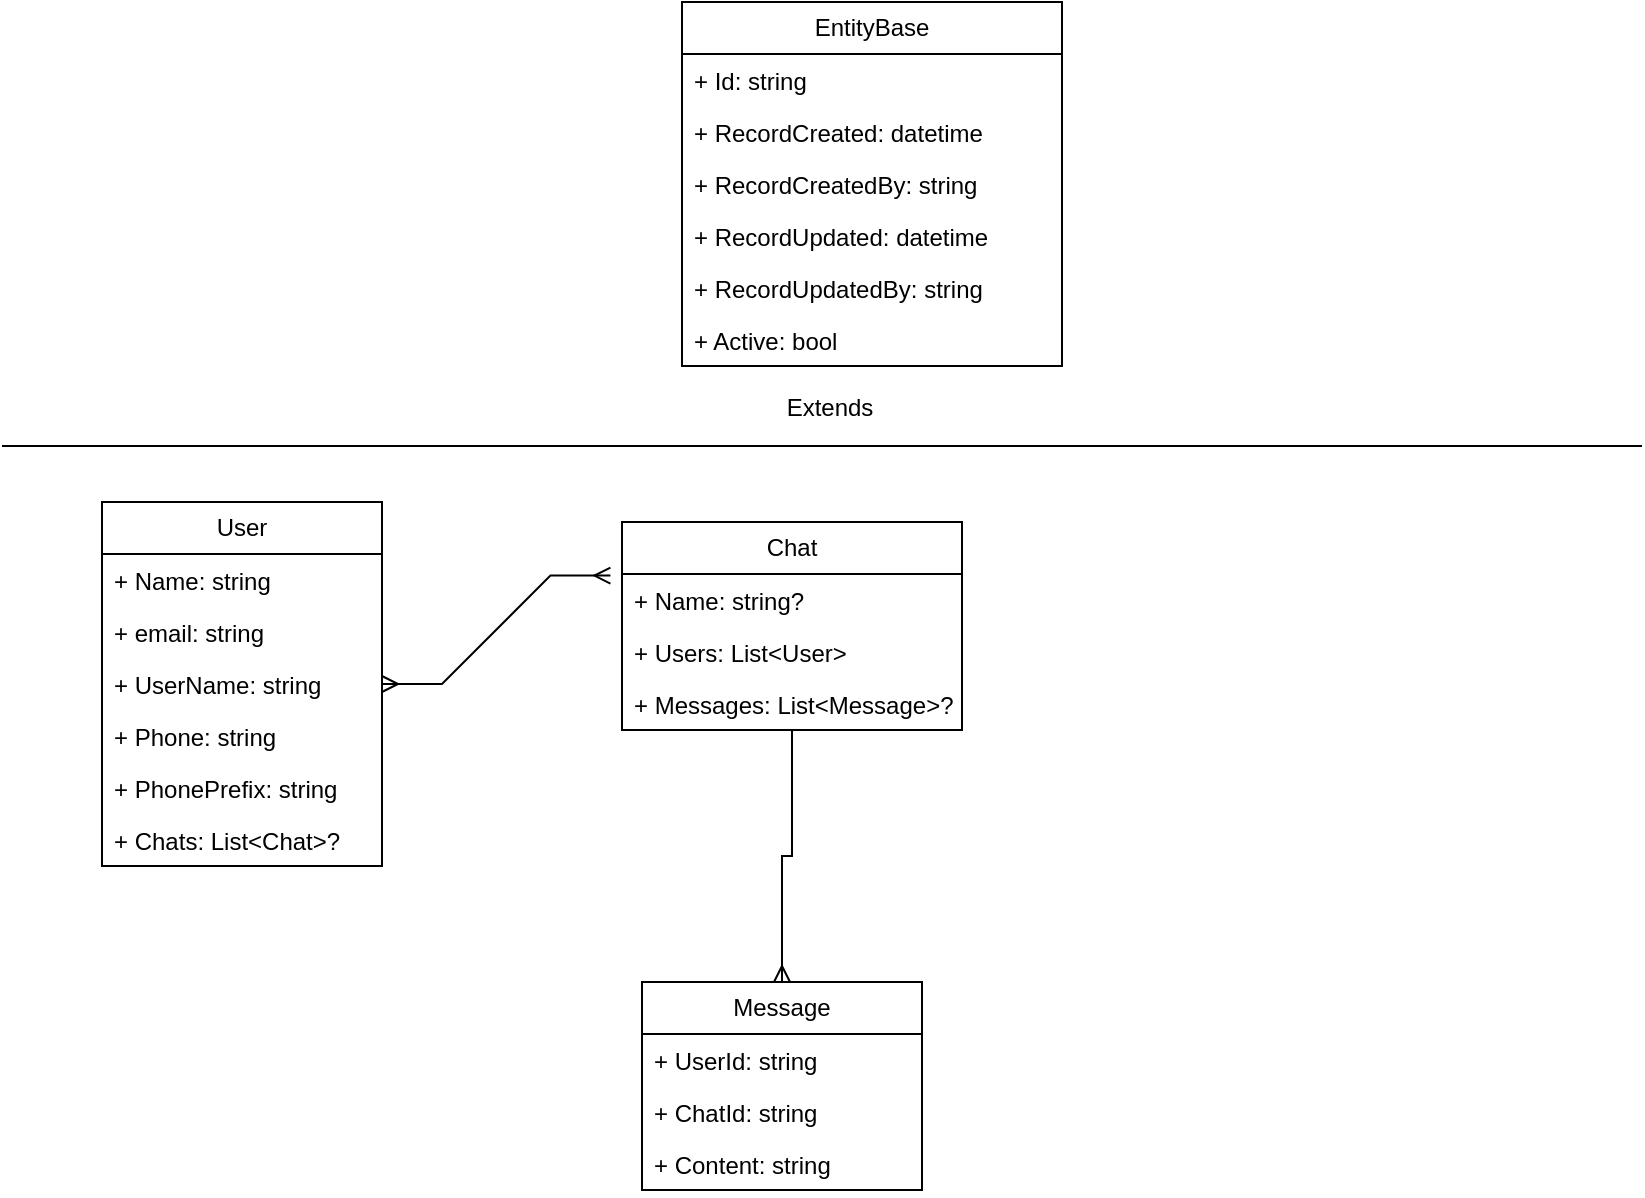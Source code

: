 <mxfile version="21.6.5" type="device">
  <diagram name="Página-1" id="3hEV9upsgR9MYQ7xwpoW">
    <mxGraphModel dx="1750" dy="870" grid="1" gridSize="10" guides="1" tooltips="1" connect="1" arrows="1" fold="1" page="1" pageScale="1" pageWidth="827" pageHeight="1169" math="0" shadow="0">
      <root>
        <mxCell id="0" />
        <mxCell id="1" parent="0" />
        <mxCell id="XPGbywQTy3owx_PQizir-3" value="EntityBase" style="swimlane;fontStyle=0;childLayout=stackLayout;horizontal=1;startSize=26;fillColor=none;horizontalStack=0;resizeParent=1;resizeParentMax=0;resizeLast=0;collapsible=1;marginBottom=0;whiteSpace=wrap;html=1;" vertex="1" parent="1">
          <mxGeometry x="340" y="10" width="190" height="182" as="geometry" />
        </mxCell>
        <mxCell id="XPGbywQTy3owx_PQizir-4" value="+ Id: string" style="text;strokeColor=none;fillColor=none;align=left;verticalAlign=top;spacingLeft=4;spacingRight=4;overflow=hidden;rotatable=0;points=[[0,0.5],[1,0.5]];portConstraint=eastwest;whiteSpace=wrap;html=1;" vertex="1" parent="XPGbywQTy3owx_PQizir-3">
          <mxGeometry y="26" width="190" height="26" as="geometry" />
        </mxCell>
        <mxCell id="XPGbywQTy3owx_PQizir-5" value="+ RecordCreated: datetime" style="text;strokeColor=none;fillColor=none;align=left;verticalAlign=top;spacingLeft=4;spacingRight=4;overflow=hidden;rotatable=0;points=[[0,0.5],[1,0.5]];portConstraint=eastwest;whiteSpace=wrap;html=1;" vertex="1" parent="XPGbywQTy3owx_PQizir-3">
          <mxGeometry y="52" width="190" height="26" as="geometry" />
        </mxCell>
        <mxCell id="XPGbywQTy3owx_PQizir-6" value="+ RecordCreatedBy: string" style="text;strokeColor=none;fillColor=none;align=left;verticalAlign=top;spacingLeft=4;spacingRight=4;overflow=hidden;rotatable=0;points=[[0,0.5],[1,0.5]];portConstraint=eastwest;whiteSpace=wrap;html=1;" vertex="1" parent="XPGbywQTy3owx_PQizir-3">
          <mxGeometry y="78" width="190" height="26" as="geometry" />
        </mxCell>
        <mxCell id="XPGbywQTy3owx_PQizir-7" value="+ RecordUpdated: datetime" style="text;strokeColor=none;fillColor=none;align=left;verticalAlign=top;spacingLeft=4;spacingRight=4;overflow=hidden;rotatable=0;points=[[0,0.5],[1,0.5]];portConstraint=eastwest;whiteSpace=wrap;html=1;" vertex="1" parent="XPGbywQTy3owx_PQizir-3">
          <mxGeometry y="104" width="190" height="26" as="geometry" />
        </mxCell>
        <mxCell id="XPGbywQTy3owx_PQizir-8" value="+ RecordUpdatedBy: string" style="text;strokeColor=none;fillColor=none;align=left;verticalAlign=top;spacingLeft=4;spacingRight=4;overflow=hidden;rotatable=0;points=[[0,0.5],[1,0.5]];portConstraint=eastwest;whiteSpace=wrap;html=1;" vertex="1" parent="XPGbywQTy3owx_PQizir-3">
          <mxGeometry y="130" width="190" height="26" as="geometry" />
        </mxCell>
        <mxCell id="XPGbywQTy3owx_PQizir-9" value="+ Active: bool" style="text;strokeColor=none;fillColor=none;align=left;verticalAlign=top;spacingLeft=4;spacingRight=4;overflow=hidden;rotatable=0;points=[[0,0.5],[1,0.5]];portConstraint=eastwest;whiteSpace=wrap;html=1;" vertex="1" parent="XPGbywQTy3owx_PQizir-3">
          <mxGeometry y="156" width="190" height="26" as="geometry" />
        </mxCell>
        <mxCell id="XPGbywQTy3owx_PQizir-12" value="" style="line;strokeWidth=1;fillColor=none;align=left;verticalAlign=middle;spacingTop=-1;spacingLeft=3;spacingRight=3;rotatable=0;labelPosition=right;points=[];portConstraint=eastwest;strokeColor=inherit;" vertex="1" parent="1">
          <mxGeometry y="228" width="820" height="8" as="geometry" />
        </mxCell>
        <mxCell id="XPGbywQTy3owx_PQizir-13" value="User" style="swimlane;fontStyle=0;childLayout=stackLayout;horizontal=1;startSize=26;fillColor=none;horizontalStack=0;resizeParent=1;resizeParentMax=0;resizeLast=0;collapsible=1;marginBottom=0;whiteSpace=wrap;html=1;" vertex="1" parent="1">
          <mxGeometry x="50" y="260" width="140" height="182" as="geometry" />
        </mxCell>
        <mxCell id="XPGbywQTy3owx_PQizir-14" value="+ Name: string" style="text;strokeColor=none;fillColor=none;align=left;verticalAlign=top;spacingLeft=4;spacingRight=4;overflow=hidden;rotatable=0;points=[[0,0.5],[1,0.5]];portConstraint=eastwest;whiteSpace=wrap;html=1;" vertex="1" parent="XPGbywQTy3owx_PQizir-13">
          <mxGeometry y="26" width="140" height="26" as="geometry" />
        </mxCell>
        <mxCell id="XPGbywQTy3owx_PQizir-15" value="+ email: string" style="text;strokeColor=none;fillColor=none;align=left;verticalAlign=top;spacingLeft=4;spacingRight=4;overflow=hidden;rotatable=0;points=[[0,0.5],[1,0.5]];portConstraint=eastwest;whiteSpace=wrap;html=1;" vertex="1" parent="XPGbywQTy3owx_PQizir-13">
          <mxGeometry y="52" width="140" height="26" as="geometry" />
        </mxCell>
        <mxCell id="XPGbywQTy3owx_PQizir-16" value="+ UserName: string" style="text;strokeColor=none;fillColor=none;align=left;verticalAlign=top;spacingLeft=4;spacingRight=4;overflow=hidden;rotatable=0;points=[[0,0.5],[1,0.5]];portConstraint=eastwest;whiteSpace=wrap;html=1;" vertex="1" parent="XPGbywQTy3owx_PQizir-13">
          <mxGeometry y="78" width="140" height="26" as="geometry" />
        </mxCell>
        <mxCell id="XPGbywQTy3owx_PQizir-17" value="+ Phone: string" style="text;strokeColor=none;fillColor=none;align=left;verticalAlign=top;spacingLeft=4;spacingRight=4;overflow=hidden;rotatable=0;points=[[0,0.5],[1,0.5]];portConstraint=eastwest;whiteSpace=wrap;html=1;" vertex="1" parent="XPGbywQTy3owx_PQizir-13">
          <mxGeometry y="104" width="140" height="26" as="geometry" />
        </mxCell>
        <mxCell id="XPGbywQTy3owx_PQizir-18" value="+ PhonePrefix: string" style="text;strokeColor=none;fillColor=none;align=left;verticalAlign=top;spacingLeft=4;spacingRight=4;overflow=hidden;rotatable=0;points=[[0,0.5],[1,0.5]];portConstraint=eastwest;whiteSpace=wrap;html=1;" vertex="1" parent="XPGbywQTy3owx_PQizir-13">
          <mxGeometry y="130" width="140" height="26" as="geometry" />
        </mxCell>
        <mxCell id="XPGbywQTy3owx_PQizir-40" value="+ Chats: List&amp;lt;Chat&amp;gt;?" style="text;strokeColor=none;fillColor=none;align=left;verticalAlign=top;spacingLeft=4;spacingRight=4;overflow=hidden;rotatable=0;points=[[0,0.5],[1,0.5]];portConstraint=eastwest;whiteSpace=wrap;html=1;" vertex="1" parent="XPGbywQTy3owx_PQizir-13">
          <mxGeometry y="156" width="140" height="26" as="geometry" />
        </mxCell>
        <mxCell id="XPGbywQTy3owx_PQizir-44" style="edgeStyle=orthogonalEdgeStyle;rounded=0;orthogonalLoop=1;jettySize=auto;html=1;entryX=0.5;entryY=0;entryDx=0;entryDy=0;endArrow=ERmany;endFill=0;" edge="1" parent="1" source="XPGbywQTy3owx_PQizir-19" target="XPGbywQTy3owx_PQizir-35">
          <mxGeometry relative="1" as="geometry" />
        </mxCell>
        <mxCell id="XPGbywQTy3owx_PQizir-19" value="Chat" style="swimlane;fontStyle=0;childLayout=stackLayout;horizontal=1;startSize=26;fillColor=none;horizontalStack=0;resizeParent=1;resizeParentMax=0;resizeLast=0;collapsible=1;marginBottom=0;whiteSpace=wrap;html=1;" vertex="1" parent="1">
          <mxGeometry x="310" y="270" width="170" height="104" as="geometry" />
        </mxCell>
        <mxCell id="XPGbywQTy3owx_PQizir-20" value="+ Name: string?" style="text;strokeColor=none;fillColor=none;align=left;verticalAlign=top;spacingLeft=4;spacingRight=4;overflow=hidden;rotatable=0;points=[[0,0.5],[1,0.5]];portConstraint=eastwest;whiteSpace=wrap;html=1;" vertex="1" parent="XPGbywQTy3owx_PQizir-19">
          <mxGeometry y="26" width="170" height="26" as="geometry" />
        </mxCell>
        <mxCell id="XPGbywQTy3owx_PQizir-41" value="+ Users: List&amp;lt;User&amp;gt;" style="text;strokeColor=none;fillColor=none;align=left;verticalAlign=top;spacingLeft=4;spacingRight=4;overflow=hidden;rotatable=0;points=[[0,0.5],[1,0.5]];portConstraint=eastwest;whiteSpace=wrap;html=1;" vertex="1" parent="XPGbywQTy3owx_PQizir-19">
          <mxGeometry y="52" width="170" height="26" as="geometry" />
        </mxCell>
        <mxCell id="XPGbywQTy3owx_PQizir-42" value="+ Messages: List&amp;lt;Message&amp;gt;?" style="text;strokeColor=none;fillColor=none;align=left;verticalAlign=top;spacingLeft=4;spacingRight=4;overflow=hidden;rotatable=0;points=[[0,0.5],[1,0.5]];portConstraint=eastwest;whiteSpace=wrap;html=1;" vertex="1" parent="XPGbywQTy3owx_PQizir-19">
          <mxGeometry y="78" width="170" height="26" as="geometry" />
        </mxCell>
        <mxCell id="XPGbywQTy3owx_PQizir-35" value="Message" style="swimlane;fontStyle=0;childLayout=stackLayout;horizontal=1;startSize=26;fillColor=none;horizontalStack=0;resizeParent=1;resizeParentMax=0;resizeLast=0;collapsible=1;marginBottom=0;whiteSpace=wrap;html=1;" vertex="1" parent="1">
          <mxGeometry x="320" y="500" width="140" height="104" as="geometry" />
        </mxCell>
        <mxCell id="XPGbywQTy3owx_PQizir-36" value="+ UserId: string" style="text;strokeColor=none;fillColor=none;align=left;verticalAlign=top;spacingLeft=4;spacingRight=4;overflow=hidden;rotatable=0;points=[[0,0.5],[1,0.5]];portConstraint=eastwest;whiteSpace=wrap;html=1;" vertex="1" parent="XPGbywQTy3owx_PQizir-35">
          <mxGeometry y="26" width="140" height="26" as="geometry" />
        </mxCell>
        <mxCell id="XPGbywQTy3owx_PQizir-37" value="+ ChatId: string" style="text;strokeColor=none;fillColor=none;align=left;verticalAlign=top;spacingLeft=4;spacingRight=4;overflow=hidden;rotatable=0;points=[[0,0.5],[1,0.5]];portConstraint=eastwest;whiteSpace=wrap;html=1;" vertex="1" parent="XPGbywQTy3owx_PQizir-35">
          <mxGeometry y="52" width="140" height="26" as="geometry" />
        </mxCell>
        <mxCell id="XPGbywQTy3owx_PQizir-38" value="+ Content: string" style="text;strokeColor=none;fillColor=none;align=left;verticalAlign=top;spacingLeft=4;spacingRight=4;overflow=hidden;rotatable=0;points=[[0,0.5],[1,0.5]];portConstraint=eastwest;whiteSpace=wrap;html=1;" vertex="1" parent="XPGbywQTy3owx_PQizir-35">
          <mxGeometry y="78" width="140" height="26" as="geometry" />
        </mxCell>
        <mxCell id="XPGbywQTy3owx_PQizir-39" value="" style="edgeStyle=entityRelationEdgeStyle;fontSize=12;html=1;endArrow=ERmany;startArrow=ERmany;rounded=0;exitX=1;exitY=0.5;exitDx=0;exitDy=0;entryX=-0.034;entryY=0.031;entryDx=0;entryDy=0;entryPerimeter=0;" edge="1" parent="1" source="XPGbywQTy3owx_PQizir-16" target="XPGbywQTy3owx_PQizir-20">
          <mxGeometry width="100" height="100" relative="1" as="geometry">
            <mxPoint x="230" y="380" as="sourcePoint" />
            <mxPoint x="367.62" y="291.606" as="targetPoint" />
          </mxGeometry>
        </mxCell>
        <mxCell id="XPGbywQTy3owx_PQizir-45" value="Extends" style="text;html=1;strokeColor=none;fillColor=none;align=center;verticalAlign=middle;whiteSpace=wrap;rounded=0;" vertex="1" parent="1">
          <mxGeometry x="384" y="198" width="60" height="30" as="geometry" />
        </mxCell>
      </root>
    </mxGraphModel>
  </diagram>
</mxfile>
